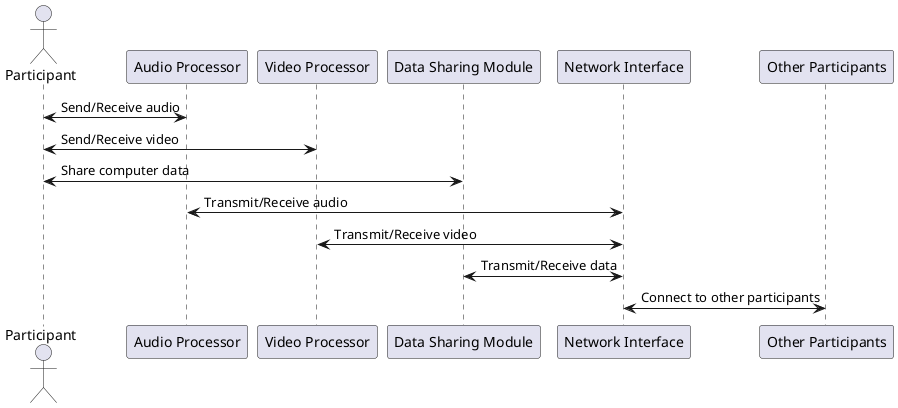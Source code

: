 @startuml "Video Conferencing Process"
actor Participant
participant "Audio Processor" as AP
participant "Video Processor" as VP
participant "Data Sharing Module" as DSM
participant "Network Interface" as NI
participant "Other Participants" as OP

Participant <-> AP: Send/Receive audio
Participant <-> VP: Send/Receive video
Participant <-> DSM: Share computer data
AP <-> NI: Transmit/Receive audio
VP <-> NI: Transmit/Receive video
DSM <-> NI: Transmit/Receive data
NI <-> OP: Connect to other participants
@enduml
